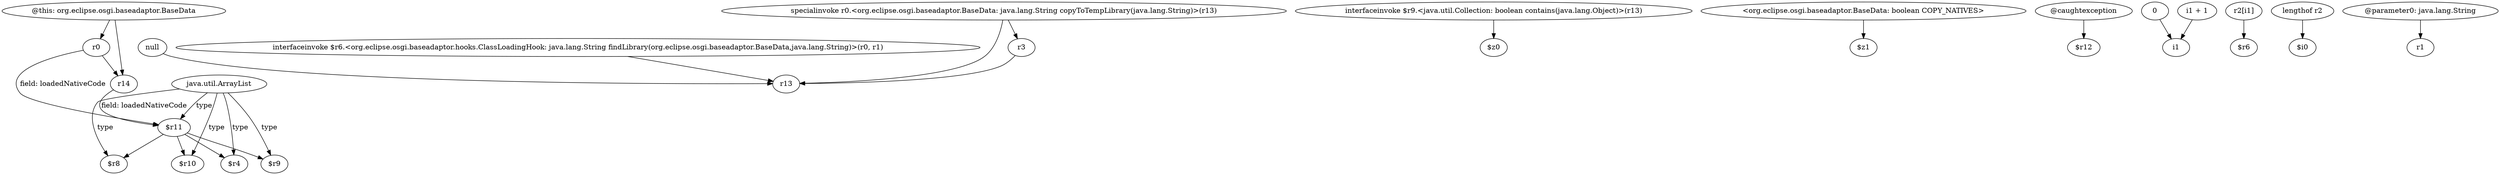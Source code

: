digraph g {
0[label="@this: org.eclipse.osgi.baseadaptor.BaseData"]
1[label="r0"]
0->1[label=""]
2[label="null"]
3[label="r13"]
2->3[label=""]
4[label="interfaceinvoke $r6.<org.eclipse.osgi.baseadaptor.hooks.ClassLoadingHook: java.lang.String findLibrary(org.eclipse.osgi.baseadaptor.BaseData,java.lang.String)>(r0, r1)"]
4->3[label=""]
5[label="interfaceinvoke $r9.<java.util.Collection: boolean contains(java.lang.Object)>(r13)"]
6[label="$z0"]
5->6[label=""]
7[label="$r11"]
1->7[label="field: loadedNativeCode"]
8[label="java.util.ArrayList"]
8->7[label="type"]
9[label="specialinvoke r0.<org.eclipse.osgi.baseadaptor.BaseData: java.lang.String copyToTempLibrary(java.lang.String)>(r13)"]
10[label="r3"]
9->10[label=""]
11[label="<org.eclipse.osgi.baseadaptor.BaseData: boolean COPY_NATIVES>"]
12[label="$z1"]
11->12[label=""]
13[label="@caughtexception"]
14[label="$r12"]
13->14[label=""]
15[label="r14"]
0->15[label=""]
16[label="0"]
17[label="i1"]
16->17[label=""]
18[label="$r10"]
8->18[label="type"]
10->3[label=""]
19[label="$r9"]
7->19[label=""]
15->7[label="field: loadedNativeCode"]
20[label="r2[i1]"]
21[label="$r6"]
20->21[label=""]
22[label="$r8"]
7->22[label=""]
23[label="$r4"]
7->23[label=""]
9->3[label=""]
24[label="lengthof r2"]
25[label="$i0"]
24->25[label=""]
7->18[label=""]
8->19[label="type"]
26[label="@parameter0: java.lang.String"]
27[label="r1"]
26->27[label=""]
1->15[label=""]
8->23[label="type"]
8->22[label="type"]
28[label="i1 + 1"]
28->17[label=""]
}